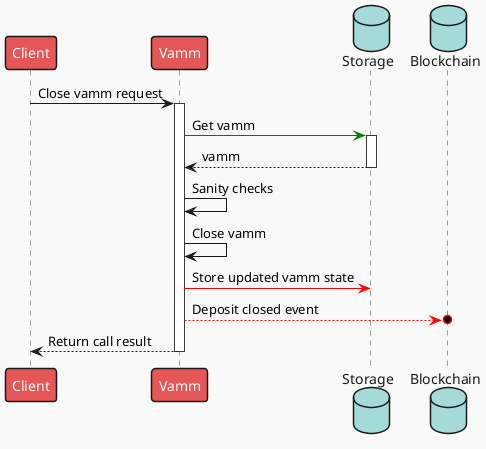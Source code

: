 @startuml
skinparam responseMessageBelowArrow true
'autoactivate on
!theme mars

participant "Client" as client
participant "Vamm" as vamm
database "Storage" as svamm
database "Blockchain" as bc

client -> vamm++: Close vamm request
vamm -[#green]> svamm++: Get vamm
svamm --> vamm--: vamm
vamm -> vamm: Sanity checks
vamm -> vamm: Close vamm
vamm -[#red]> svamm: Store updated vamm state
vamm -[#red]->o bc: Deposit closed event
vamm --> client--: Return call result
@enduml
